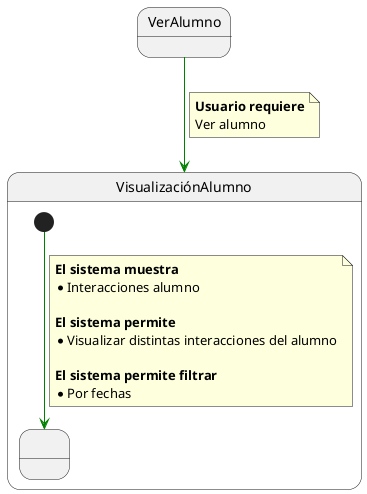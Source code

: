 @startuml VerAlumno

State VerAlumno


State VisualizaciónAlumno{ 

  State state1 as " "

  [*] -[#green]-> state1

  note on link 
    <b>El sistema muestra
    * Interacciones alumno

    <b>El sistema permite
    * Visualizar distintas interacciones del alumno

    <b>El sistema permite filtrar
    * Por fechas
  end note
 

} 

VerAlumno-[#green]-> VisualizaciónAlumno

note on link
 <b>Usuario requiere
 Ver alumno
end note



@enduml
